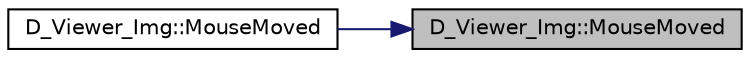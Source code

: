 digraph "D_Viewer_Img::MouseMoved"
{
 // LATEX_PDF_SIZE
  edge [fontname="Helvetica",fontsize="10",labelfontname="Helvetica",labelfontsize="10"];
  node [fontname="Helvetica",fontsize="10",shape=record];
  rankdir="RL";
  Node1 [label="D_Viewer_Img::MouseMoved",height=0.2,width=0.4,color="black", fillcolor="grey75", style="filled", fontcolor="black",tooltip=" "];
  Node1 -> Node2 [dir="back",color="midnightblue",fontsize="10",style="solid",fontname="Helvetica"];
  Node2 [label="D_Viewer_Img::MouseMoved",height=0.2,width=0.4,color="black", fillcolor="white", style="filled",URL="$class_d___viewer___img.html#af8bda4082dc3cb200ab4e4175ec28cf4",tooltip=" "];
}
